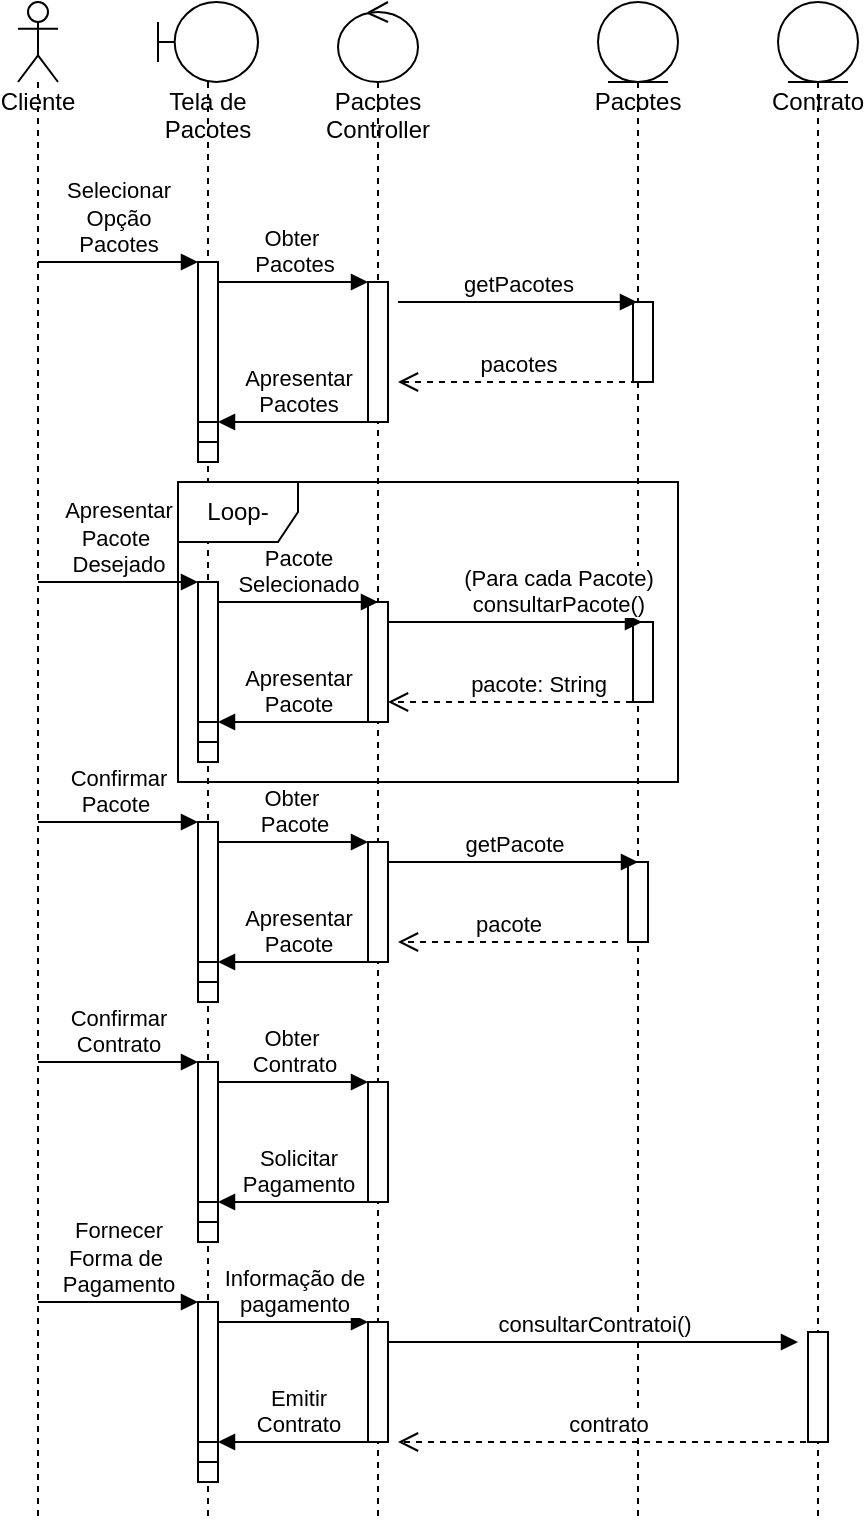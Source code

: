 <mxfile version="19.0.3" type="device"><diagram id="kgpKYQtTHZ0yAKxKKP6v" name="Page-1"><mxGraphModel dx="637" dy="553" grid="1" gridSize="10" guides="1" tooltips="1" connect="1" arrows="1" fold="1" page="1" pageScale="1" pageWidth="850" pageHeight="1100" math="0" shadow="0"><root><mxCell id="0"/><mxCell id="1" parent="0"/><mxCell id="PtzkB9pGj6NgB8tzmtJ7-1" value="Cliente" style="shape=umlLifeline;participant=umlActor;perimeter=lifelinePerimeter;whiteSpace=wrap;html=1;container=1;collapsible=0;recursiveResize=0;verticalAlign=top;spacingTop=36;outlineConnect=0;" parent="1" vertex="1"><mxGeometry x="130" y="70" width="20" height="760" as="geometry"/></mxCell><mxCell id="PtzkB9pGj6NgB8tzmtJ7-2" value="Tela de Pacotes" style="shape=umlLifeline;participant=umlBoundary;perimeter=lifelinePerimeter;whiteSpace=wrap;html=1;container=1;collapsible=0;recursiveResize=0;verticalAlign=top;spacingTop=36;outlineConnect=0;" parent="1" vertex="1"><mxGeometry x="200" y="70" width="50" height="760" as="geometry"/></mxCell><mxCell id="tMytOFhW1N_oyH0TZAbb-37" value="Fornecer&lt;br&gt;Forma de&amp;nbsp;&lt;br&gt;Pagamento" style="html=1;verticalAlign=bottom;endArrow=block;rounded=0;" edge="1" parent="PtzkB9pGj6NgB8tzmtJ7-2"><mxGeometry width="80" relative="1" as="geometry"><mxPoint x="-60" y="650" as="sourcePoint"/><mxPoint x="20" y="650" as="targetPoint"/></mxGeometry></mxCell><mxCell id="tMytOFhW1N_oyH0TZAbb-38" value="" style="html=1;points=[];perimeter=orthogonalPerimeter;" vertex="1" parent="PtzkB9pGj6NgB8tzmtJ7-2"><mxGeometry x="20" y="650" width="10" height="90" as="geometry"/></mxCell><mxCell id="tMytOFhW1N_oyH0TZAbb-45" value="" style="html=1;points=[];perimeter=orthogonalPerimeter;" vertex="1" parent="PtzkB9pGj6NgB8tzmtJ7-2"><mxGeometry x="20" y="720" width="10" height="10" as="geometry"/></mxCell><mxCell id="PtzkB9pGj6NgB8tzmtJ7-3" value="Pacotes Controller" style="shape=umlLifeline;participant=umlControl;perimeter=lifelinePerimeter;whiteSpace=wrap;html=1;container=1;collapsible=0;recursiveResize=0;verticalAlign=top;spacingTop=36;outlineConnect=0;" parent="1" vertex="1"><mxGeometry x="290" y="70" width="40" height="760" as="geometry"/></mxCell><mxCell id="tMytOFhW1N_oyH0TZAbb-40" value="" style="html=1;points=[];perimeter=orthogonalPerimeter;" vertex="1" parent="PtzkB9pGj6NgB8tzmtJ7-3"><mxGeometry x="15" y="660" width="10" height="60" as="geometry"/></mxCell><mxCell id="PtzkB9pGj6NgB8tzmtJ7-4" value="Pacotes" style="shape=umlLifeline;participant=umlEntity;perimeter=lifelinePerimeter;whiteSpace=wrap;html=1;container=1;collapsible=0;recursiveResize=0;verticalAlign=top;spacingTop=36;outlineConnect=0;" parent="1" vertex="1"><mxGeometry x="420" y="70" width="40" height="760" as="geometry"/></mxCell><mxCell id="tMytOFhW1N_oyH0TZAbb-20" value="" style="html=1;points=[];perimeter=orthogonalPerimeter;" vertex="1" parent="PtzkB9pGj6NgB8tzmtJ7-4"><mxGeometry x="15" y="430" width="10" height="40" as="geometry"/></mxCell><mxCell id="PtzkB9pGj6NgB8tzmtJ7-6" value="" style="html=1;points=[];perimeter=orthogonalPerimeter;" parent="1" vertex="1"><mxGeometry x="220" y="200" width="10" height="100" as="geometry"/></mxCell><mxCell id="PtzkB9pGj6NgB8tzmtJ7-8" value="Obter&amp;nbsp;&lt;br&gt;Pacotes" style="html=1;verticalAlign=bottom;endArrow=block;rounded=0;" parent="1" edge="1"><mxGeometry width="80" relative="1" as="geometry"><mxPoint x="230" y="210" as="sourcePoint"/><mxPoint x="305" y="210" as="targetPoint"/></mxGeometry></mxCell><mxCell id="I30oz6lJng90mzxrMHfx-8" value="" style="html=1;points=[];perimeter=orthogonalPerimeter;" parent="1" vertex="1"><mxGeometry x="220" y="280" width="10" height="10" as="geometry"/></mxCell><mxCell id="tMytOFhW1N_oyH0TZAbb-25" value="" style="html=1;points=[];perimeter=orthogonalPerimeter;" vertex="1" parent="1"><mxGeometry x="220" y="600" width="10" height="90" as="geometry"/></mxCell><mxCell id="PtzkB9pGj6NgB8tzmtJ7-7" value="" style="html=1;points=[];perimeter=orthogonalPerimeter;" parent="1" vertex="1"><mxGeometry x="305" y="210" width="10" height="70" as="geometry"/></mxCell><mxCell id="tMytOFhW1N_oyH0TZAbb-27" value="" style="html=1;points=[];perimeter=orthogonalPerimeter;" vertex="1" parent="1"><mxGeometry x="305" y="610" width="10" height="60" as="geometry"/></mxCell><mxCell id="I30oz6lJng90mzxrMHfx-5" value="" style="html=1;points=[];perimeter=orthogonalPerimeter;" parent="1" vertex="1"><mxGeometry x="437.5" y="220" width="10" height="40" as="geometry"/></mxCell><mxCell id="AvkLeWgWHW9jnlr_YLOh-2" value="" style="html=1;points=[];perimeter=orthogonalPerimeter;" parent="1" vertex="1"><mxGeometry x="220" y="360" width="10" height="90" as="geometry"/></mxCell><mxCell id="tMytOFhW1N_oyH0TZAbb-13" value="" style="html=1;points=[];perimeter=orthogonalPerimeter;" vertex="1" parent="1"><mxGeometry x="220" y="430" width="10" height="10" as="geometry"/></mxCell><mxCell id="tMytOFhW1N_oyH0TZAbb-8" value="" style="html=1;points=[];perimeter=orthogonalPerimeter;" vertex="1" parent="1"><mxGeometry x="305" y="370" width="10" height="60" as="geometry"/></mxCell><mxCell id="tMytOFhW1N_oyH0TZAbb-9" value="" style="html=1;points=[];perimeter=orthogonalPerimeter;" vertex="1" parent="1"><mxGeometry x="437.5" y="380" width="10" height="40" as="geometry"/></mxCell><mxCell id="AvkLeWgWHW9jnlr_YLOh-1" value="Apresentar &lt;br&gt;Pacote&amp;nbsp;&lt;br&gt;Desejado" style="html=1;verticalAlign=bottom;endArrow=block;rounded=0;" parent="1" edge="1"><mxGeometry width="80" relative="1" as="geometry"><mxPoint x="140" y="360" as="sourcePoint"/><mxPoint x="220" y="360" as="targetPoint"/></mxGeometry></mxCell><mxCell id="tMytOFhW1N_oyH0TZAbb-6" value="Pacote&lt;br&gt;Selecionado" style="html=1;verticalAlign=bottom;endArrow=block;rounded=0;" edge="1" parent="1"><mxGeometry width="80" relative="1" as="geometry"><mxPoint x="230" y="370" as="sourcePoint"/><mxPoint x="310" y="370" as="targetPoint"/></mxGeometry></mxCell><mxCell id="tMytOFhW1N_oyH0TZAbb-10" value="(Para cada Pacote)&lt;br&gt;consultarPacote()" style="html=1;verticalAlign=bottom;endArrow=block;rounded=0;" edge="1" parent="1"><mxGeometry x="0.339" width="80" relative="1" as="geometry"><mxPoint x="315" y="380" as="sourcePoint"/><mxPoint x="442" y="380" as="targetPoint"/><mxPoint as="offset"/></mxGeometry></mxCell><mxCell id="tMytOFhW1N_oyH0TZAbb-11" value="pacote: String" style="html=1;verticalAlign=bottom;endArrow=open;dashed=1;endSize=8;rounded=0;" edge="1" parent="1"><mxGeometry x="-0.23" relative="1" as="geometry"><mxPoint x="437" y="420" as="sourcePoint"/><mxPoint x="315" y="420" as="targetPoint"/><mxPoint as="offset"/></mxGeometry></mxCell><mxCell id="tMytOFhW1N_oyH0TZAbb-12" value="Loop-" style="shape=umlFrame;whiteSpace=wrap;html=1;" vertex="1" parent="1"><mxGeometry x="210" y="310" width="250" height="150" as="geometry"/></mxCell><mxCell id="tMytOFhW1N_oyH0TZAbb-14" value="Apresentar&lt;br&gt;Pacote" style="html=1;verticalAlign=bottom;endArrow=block;rounded=0;" edge="1" parent="1"><mxGeometry width="80" relative="1" as="geometry"><mxPoint x="310" y="430" as="sourcePoint"/><mxPoint x="230" y="430" as="targetPoint"/></mxGeometry></mxCell><mxCell id="PtzkB9pGj6NgB8tzmtJ7-5" value="Selecionar&lt;br&gt;Opção&lt;br&gt;Pacotes" style="html=1;verticalAlign=bottom;endArrow=block;rounded=0;" parent="1" edge="1"><mxGeometry width="80" relative="1" as="geometry"><mxPoint x="140" y="200" as="sourcePoint"/><mxPoint x="220" y="200" as="targetPoint"/></mxGeometry></mxCell><mxCell id="tMytOFhW1N_oyH0TZAbb-17" value="" style="html=1;points=[];perimeter=orthogonalPerimeter;" vertex="1" parent="1"><mxGeometry x="220" y="480" width="10" height="90" as="geometry"/></mxCell><mxCell id="tMytOFhW1N_oyH0TZAbb-23" value="" style="html=1;points=[];perimeter=orthogonalPerimeter;" vertex="1" parent="1"><mxGeometry x="220" y="550" width="10" height="10" as="geometry"/></mxCell><mxCell id="tMytOFhW1N_oyH0TZAbb-18" value="" style="html=1;points=[];perimeter=orthogonalPerimeter;" vertex="1" parent="1"><mxGeometry x="305" y="490" width="10" height="60" as="geometry"/></mxCell><mxCell id="tMytOFhW1N_oyH0TZAbb-15" value="Confirmar&lt;br&gt;Pacote&amp;nbsp;" style="html=1;verticalAlign=bottom;endArrow=block;rounded=0;" edge="1" parent="1"><mxGeometry width="80" relative="1" as="geometry"><mxPoint x="140" y="480" as="sourcePoint"/><mxPoint x="220" y="480" as="targetPoint"/></mxGeometry></mxCell><mxCell id="tMytOFhW1N_oyH0TZAbb-16" value="Obter&amp;nbsp;&lt;br&gt;Pacote" style="html=1;verticalAlign=bottom;endArrow=block;rounded=0;" edge="1" parent="1"><mxGeometry width="80" relative="1" as="geometry"><mxPoint x="230" y="490" as="sourcePoint"/><mxPoint x="305" y="490" as="targetPoint"/></mxGeometry></mxCell><mxCell id="tMytOFhW1N_oyH0TZAbb-19" value="getPacote" style="html=1;verticalAlign=bottom;endArrow=block;rounded=0;" edge="1" parent="1"><mxGeometry width="80" relative="1" as="geometry"><mxPoint x="315" y="500" as="sourcePoint"/><mxPoint x="440" y="500" as="targetPoint"/></mxGeometry></mxCell><mxCell id="tMytOFhW1N_oyH0TZAbb-21" value="pacote" style="html=1;verticalAlign=bottom;endArrow=open;dashed=1;endSize=8;rounded=0;" edge="1" parent="1"><mxGeometry relative="1" as="geometry"><mxPoint x="430" y="540" as="sourcePoint"/><mxPoint x="320" y="540" as="targetPoint"/></mxGeometry></mxCell><mxCell id="tMytOFhW1N_oyH0TZAbb-22" value="Apresentar&lt;br&gt;Pacote" style="html=1;verticalAlign=bottom;endArrow=block;rounded=0;" edge="1" parent="1"><mxGeometry width="80" relative="1" as="geometry"><mxPoint x="310" y="550" as="sourcePoint"/><mxPoint x="230" y="550" as="targetPoint"/></mxGeometry></mxCell><mxCell id="I30oz6lJng90mzxrMHfx-4" value="getPacotes" style="html=1;verticalAlign=bottom;endArrow=block;rounded=0;" parent="1" edge="1"><mxGeometry width="80" relative="1" as="geometry"><mxPoint x="320" y="220" as="sourcePoint"/><mxPoint x="439.5" y="220" as="targetPoint"/></mxGeometry></mxCell><mxCell id="I30oz6lJng90mzxrMHfx-7" value="pacotes" style="html=1;verticalAlign=bottom;endArrow=open;dashed=1;endSize=8;rounded=0;" parent="1" edge="1"><mxGeometry relative="1" as="geometry"><mxPoint x="439.5" y="260" as="sourcePoint"/><mxPoint x="320" y="260" as="targetPoint"/></mxGeometry></mxCell><mxCell id="tMytOFhW1N_oyH0TZAbb-3" value="Apresentar&lt;br&gt;Pacotes" style="html=1;verticalAlign=bottom;endArrow=block;rounded=0;" edge="1" parent="1"><mxGeometry width="80" relative="1" as="geometry"><mxPoint x="310" y="280" as="sourcePoint"/><mxPoint x="230" y="280" as="targetPoint"/></mxGeometry></mxCell><mxCell id="tMytOFhW1N_oyH0TZAbb-7" value="" style="html=1;points=[];perimeter=orthogonalPerimeter;" vertex="1" parent="1"><mxGeometry x="305" y="210" width="10" height="70" as="geometry"/></mxCell><mxCell id="tMytOFhW1N_oyH0TZAbb-24" value="Confirmar&lt;br&gt;Contrato" style="html=1;verticalAlign=bottom;endArrow=block;rounded=0;" edge="1" parent="1"><mxGeometry width="80" relative="1" as="geometry"><mxPoint x="140" y="600" as="sourcePoint"/><mxPoint x="220" y="600" as="targetPoint"/></mxGeometry></mxCell><mxCell id="tMytOFhW1N_oyH0TZAbb-26" value="Obter&amp;nbsp;&lt;br&gt;Contrato" style="html=1;verticalAlign=bottom;endArrow=block;rounded=0;" edge="1" parent="1"><mxGeometry width="80" relative="1" as="geometry"><mxPoint x="230" y="610" as="sourcePoint"/><mxPoint x="305" y="610" as="targetPoint"/></mxGeometry></mxCell><mxCell id="tMytOFhW1N_oyH0TZAbb-31" value="Solicitar&lt;br&gt;Pagamento" style="html=1;verticalAlign=bottom;endArrow=block;rounded=0;" edge="1" parent="1"><mxGeometry width="80" relative="1" as="geometry"><mxPoint x="310" y="670" as="sourcePoint"/><mxPoint x="230" y="670" as="targetPoint"/></mxGeometry></mxCell><mxCell id="tMytOFhW1N_oyH0TZAbb-32" value="" style="html=1;points=[];perimeter=orthogonalPerimeter;" vertex="1" parent="1"><mxGeometry x="220" y="670" width="10" height="10" as="geometry"/></mxCell><mxCell id="tMytOFhW1N_oyH0TZAbb-34" value="Contrato" style="shape=umlLifeline;participant=umlEntity;perimeter=lifelinePerimeter;whiteSpace=wrap;html=1;container=1;collapsible=0;recursiveResize=0;verticalAlign=top;spacingTop=36;outlineConnect=0;" vertex="1" parent="1"><mxGeometry x="510" y="70" width="40" height="760" as="geometry"/></mxCell><mxCell id="tMytOFhW1N_oyH0TZAbb-41" value="" style="html=1;points=[];perimeter=orthogonalPerimeter;" vertex="1" parent="tMytOFhW1N_oyH0TZAbb-34"><mxGeometry x="15" y="665" width="10" height="55" as="geometry"/></mxCell><mxCell id="tMytOFhW1N_oyH0TZAbb-39" value="Informação de&lt;br&gt;pagamento" style="html=1;verticalAlign=bottom;endArrow=block;rounded=0;" edge="1" parent="1"><mxGeometry width="80" relative="1" as="geometry"><mxPoint x="230" y="730" as="sourcePoint"/><mxPoint x="305" y="730" as="targetPoint"/></mxGeometry></mxCell><mxCell id="tMytOFhW1N_oyH0TZAbb-42" value="consultarContratoi()" style="html=1;verticalAlign=bottom;endArrow=block;rounded=0;" edge="1" parent="1"><mxGeometry width="80" relative="1" as="geometry"><mxPoint x="315" y="740" as="sourcePoint"/><mxPoint x="520" y="740" as="targetPoint"/></mxGeometry></mxCell><mxCell id="tMytOFhW1N_oyH0TZAbb-43" value="contrato" style="html=1;verticalAlign=bottom;endArrow=open;dashed=1;endSize=8;rounded=0;" edge="1" parent="1"><mxGeometry relative="1" as="geometry"><mxPoint x="530" y="790" as="sourcePoint"/><mxPoint x="320" y="790" as="targetPoint"/></mxGeometry></mxCell><mxCell id="tMytOFhW1N_oyH0TZAbb-44" value="Emitir&lt;br&gt;Contrato" style="html=1;verticalAlign=bottom;endArrow=block;rounded=0;" edge="1" parent="1"><mxGeometry width="80" relative="1" as="geometry"><mxPoint x="310" y="790" as="sourcePoint"/><mxPoint x="230" y="790" as="targetPoint"/></mxGeometry></mxCell></root></mxGraphModel></diagram></mxfile>